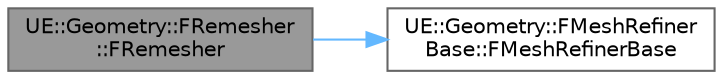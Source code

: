 digraph "UE::Geometry::FRemesher::FRemesher"
{
 // INTERACTIVE_SVG=YES
 // LATEX_PDF_SIZE
  bgcolor="transparent";
  edge [fontname=Helvetica,fontsize=10,labelfontname=Helvetica,labelfontsize=10];
  node [fontname=Helvetica,fontsize=10,shape=box,height=0.2,width=0.4];
  rankdir="LR";
  Node1 [id="Node000001",label="UE::Geometry::FRemesher\l::FRemesher",height=0.2,width=0.4,color="gray40", fillcolor="grey60", style="filled", fontcolor="black",tooltip=" "];
  Node1 -> Node2 [id="edge1_Node000001_Node000002",color="steelblue1",style="solid",tooltip=" "];
  Node2 [id="Node000002",label="UE::Geometry::FMeshRefiner\lBase::FMeshRefinerBase",height=0.2,width=0.4,color="grey40", fillcolor="white", style="filled",URL="$dc/d69/classUE_1_1Geometry_1_1FMeshRefinerBase.html#a3713b9a1d32cac3e0638883f128cd130",tooltip=" "];
}
